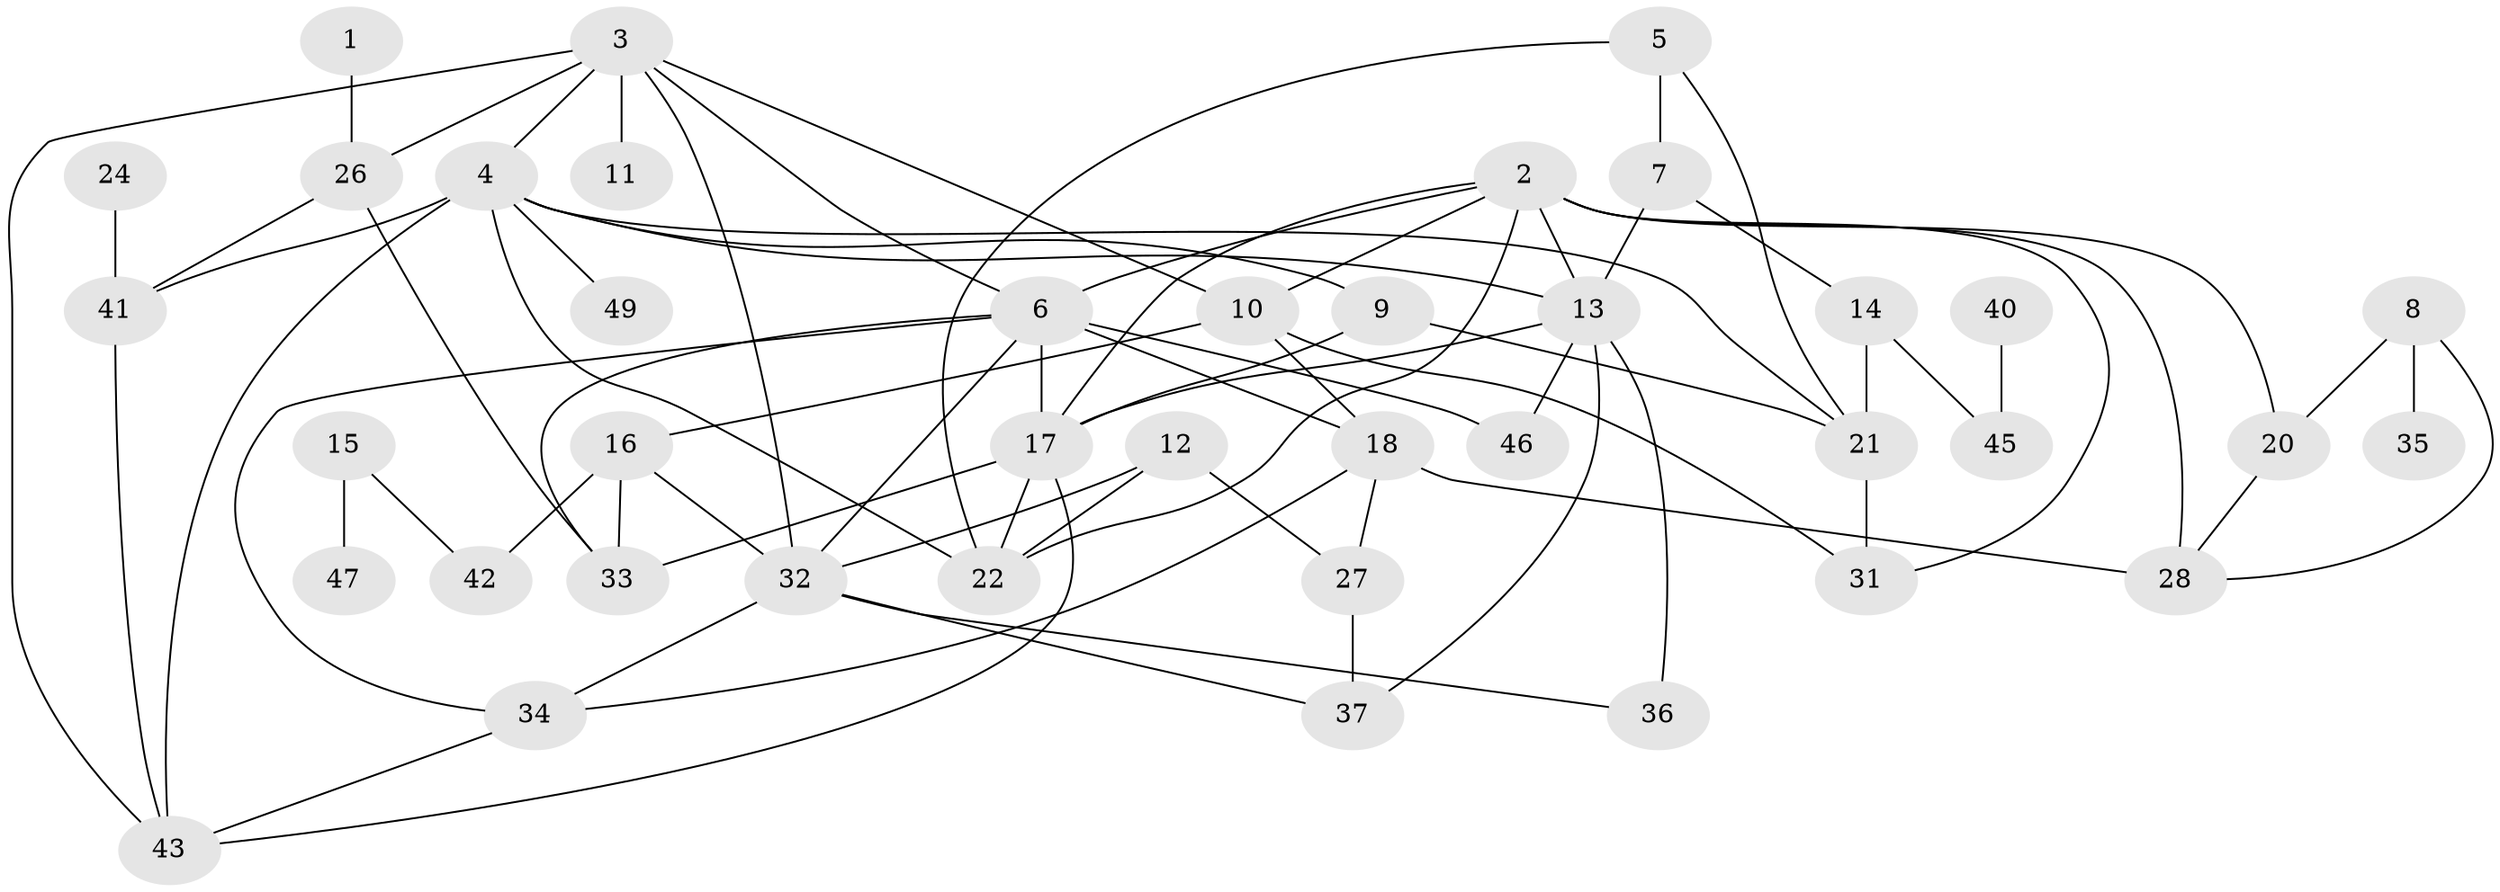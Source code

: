 // original degree distribution, {2: 0.27450980392156865, 4: 0.20588235294117646, 9: 0.00980392156862745, 3: 0.13725490196078433, 6: 0.029411764705882353, 1: 0.17647058823529413, 5: 0.06862745098039216, 0: 0.09803921568627451}
// Generated by graph-tools (version 1.1) at 2025/33/03/09/25 02:33:37]
// undirected, 40 vertices, 74 edges
graph export_dot {
graph [start="1"]
  node [color=gray90,style=filled];
  1;
  2;
  3;
  4;
  5;
  6;
  7;
  8;
  9;
  10;
  11;
  12;
  13;
  14;
  15;
  16;
  17;
  18;
  20;
  21;
  22;
  24;
  26;
  27;
  28;
  31;
  32;
  33;
  34;
  35;
  36;
  37;
  40;
  41;
  42;
  43;
  45;
  46;
  47;
  49;
  1 -- 26 [weight=1.0];
  2 -- 6 [weight=1.0];
  2 -- 10 [weight=1.0];
  2 -- 13 [weight=1.0];
  2 -- 17 [weight=1.0];
  2 -- 20 [weight=1.0];
  2 -- 22 [weight=1.0];
  2 -- 28 [weight=2.0];
  2 -- 31 [weight=1.0];
  3 -- 4 [weight=1.0];
  3 -- 6 [weight=1.0];
  3 -- 10 [weight=1.0];
  3 -- 11 [weight=2.0];
  3 -- 26 [weight=1.0];
  3 -- 32 [weight=1.0];
  3 -- 43 [weight=1.0];
  4 -- 9 [weight=1.0];
  4 -- 13 [weight=1.0];
  4 -- 21 [weight=1.0];
  4 -- 22 [weight=1.0];
  4 -- 41 [weight=1.0];
  4 -- 43 [weight=1.0];
  4 -- 49 [weight=1.0];
  5 -- 7 [weight=1.0];
  5 -- 21 [weight=1.0];
  5 -- 22 [weight=1.0];
  6 -- 17 [weight=1.0];
  6 -- 18 [weight=1.0];
  6 -- 32 [weight=1.0];
  6 -- 33 [weight=1.0];
  6 -- 34 [weight=1.0];
  6 -- 46 [weight=1.0];
  7 -- 13 [weight=1.0];
  7 -- 14 [weight=1.0];
  8 -- 20 [weight=1.0];
  8 -- 28 [weight=1.0];
  8 -- 35 [weight=1.0];
  9 -- 17 [weight=1.0];
  9 -- 21 [weight=1.0];
  10 -- 16 [weight=1.0];
  10 -- 18 [weight=1.0];
  10 -- 31 [weight=1.0];
  12 -- 22 [weight=2.0];
  12 -- 27 [weight=1.0];
  12 -- 32 [weight=1.0];
  13 -- 17 [weight=1.0];
  13 -- 36 [weight=1.0];
  13 -- 37 [weight=1.0];
  13 -- 46 [weight=1.0];
  14 -- 21 [weight=1.0];
  14 -- 45 [weight=1.0];
  15 -- 42 [weight=1.0];
  15 -- 47 [weight=1.0];
  16 -- 32 [weight=1.0];
  16 -- 33 [weight=1.0];
  16 -- 42 [weight=1.0];
  17 -- 22 [weight=1.0];
  17 -- 33 [weight=1.0];
  17 -- 43 [weight=1.0];
  18 -- 27 [weight=1.0];
  18 -- 28 [weight=1.0];
  18 -- 34 [weight=1.0];
  20 -- 28 [weight=1.0];
  21 -- 31 [weight=1.0];
  24 -- 41 [weight=1.0];
  26 -- 33 [weight=1.0];
  26 -- 41 [weight=1.0];
  27 -- 37 [weight=1.0];
  32 -- 34 [weight=1.0];
  32 -- 36 [weight=1.0];
  32 -- 37 [weight=1.0];
  34 -- 43 [weight=1.0];
  40 -- 45 [weight=1.0];
  41 -- 43 [weight=1.0];
}
